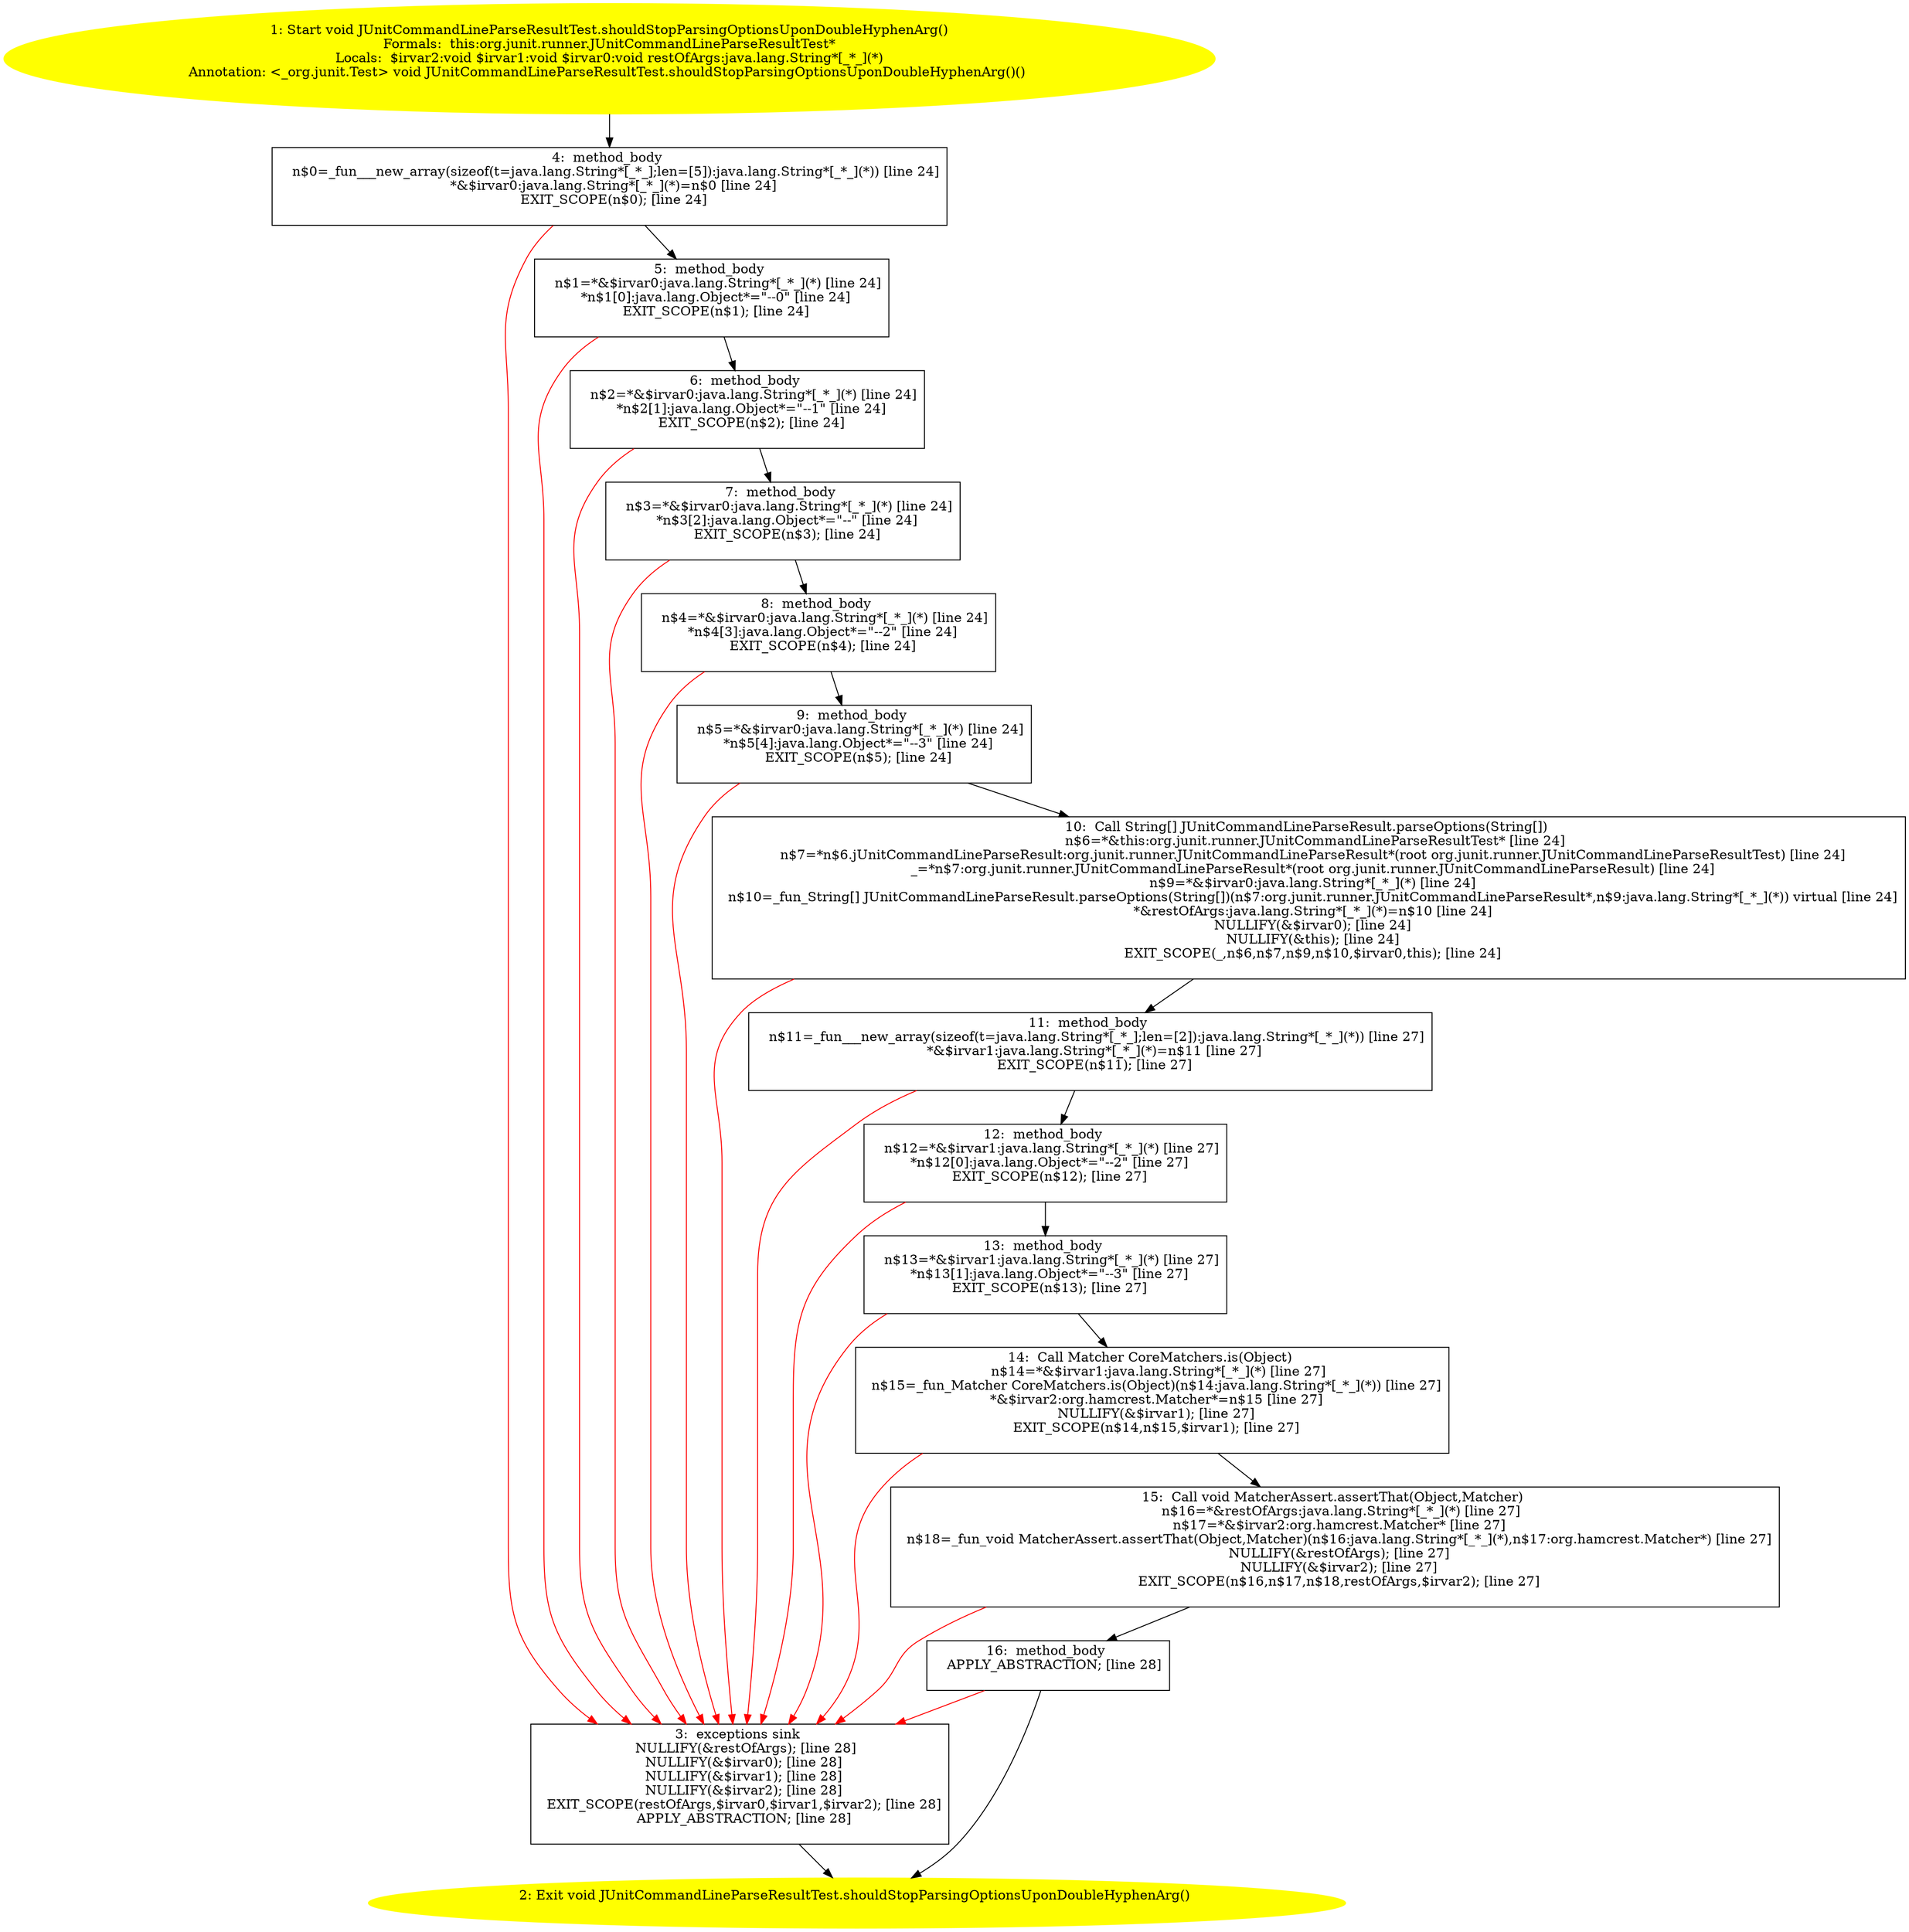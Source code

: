 /* @generated */
digraph cfg {
"org.junit.runner.JUnitCommandLineParseResultTest.shouldStopParsingOptionsUponDoubleHyphenArg():void.2596abbc65fc29c4ce240e69ef3ee186_1" [label="1: Start void JUnitCommandLineParseResultTest.shouldStopParsingOptionsUponDoubleHyphenArg()\nFormals:  this:org.junit.runner.JUnitCommandLineParseResultTest*\nLocals:  $irvar2:void $irvar1:void $irvar0:void restOfArgs:java.lang.String*[_*_](*)\nAnnotation: <_org.junit.Test> void JUnitCommandLineParseResultTest.shouldStopParsingOptionsUponDoubleHyphenArg()() \n  " color=yellow style=filled]
	

	 "org.junit.runner.JUnitCommandLineParseResultTest.shouldStopParsingOptionsUponDoubleHyphenArg():void.2596abbc65fc29c4ce240e69ef3ee186_1" -> "org.junit.runner.JUnitCommandLineParseResultTest.shouldStopParsingOptionsUponDoubleHyphenArg():void.2596abbc65fc29c4ce240e69ef3ee186_4" ;
"org.junit.runner.JUnitCommandLineParseResultTest.shouldStopParsingOptionsUponDoubleHyphenArg():void.2596abbc65fc29c4ce240e69ef3ee186_2" [label="2: Exit void JUnitCommandLineParseResultTest.shouldStopParsingOptionsUponDoubleHyphenArg() \n  " color=yellow style=filled]
	

"org.junit.runner.JUnitCommandLineParseResultTest.shouldStopParsingOptionsUponDoubleHyphenArg():void.2596abbc65fc29c4ce240e69ef3ee186_3" [label="3:  exceptions sink \n   NULLIFY(&restOfArgs); [line 28]\n  NULLIFY(&$irvar0); [line 28]\n  NULLIFY(&$irvar1); [line 28]\n  NULLIFY(&$irvar2); [line 28]\n  EXIT_SCOPE(restOfArgs,$irvar0,$irvar1,$irvar2); [line 28]\n  APPLY_ABSTRACTION; [line 28]\n " shape="box"]
	

	 "org.junit.runner.JUnitCommandLineParseResultTest.shouldStopParsingOptionsUponDoubleHyphenArg():void.2596abbc65fc29c4ce240e69ef3ee186_3" -> "org.junit.runner.JUnitCommandLineParseResultTest.shouldStopParsingOptionsUponDoubleHyphenArg():void.2596abbc65fc29c4ce240e69ef3ee186_2" ;
"org.junit.runner.JUnitCommandLineParseResultTest.shouldStopParsingOptionsUponDoubleHyphenArg():void.2596abbc65fc29c4ce240e69ef3ee186_4" [label="4:  method_body \n   n$0=_fun___new_array(sizeof(t=java.lang.String*[_*_];len=[5]):java.lang.String*[_*_](*)) [line 24]\n  *&$irvar0:java.lang.String*[_*_](*)=n$0 [line 24]\n  EXIT_SCOPE(n$0); [line 24]\n " shape="box"]
	

	 "org.junit.runner.JUnitCommandLineParseResultTest.shouldStopParsingOptionsUponDoubleHyphenArg():void.2596abbc65fc29c4ce240e69ef3ee186_4" -> "org.junit.runner.JUnitCommandLineParseResultTest.shouldStopParsingOptionsUponDoubleHyphenArg():void.2596abbc65fc29c4ce240e69ef3ee186_5" ;
	 "org.junit.runner.JUnitCommandLineParseResultTest.shouldStopParsingOptionsUponDoubleHyphenArg():void.2596abbc65fc29c4ce240e69ef3ee186_4" -> "org.junit.runner.JUnitCommandLineParseResultTest.shouldStopParsingOptionsUponDoubleHyphenArg():void.2596abbc65fc29c4ce240e69ef3ee186_3" [color="red" ];
"org.junit.runner.JUnitCommandLineParseResultTest.shouldStopParsingOptionsUponDoubleHyphenArg():void.2596abbc65fc29c4ce240e69ef3ee186_5" [label="5:  method_body \n   n$1=*&$irvar0:java.lang.String*[_*_](*) [line 24]\n  *n$1[0]:java.lang.Object*=\"--0\" [line 24]\n  EXIT_SCOPE(n$1); [line 24]\n " shape="box"]
	

	 "org.junit.runner.JUnitCommandLineParseResultTest.shouldStopParsingOptionsUponDoubleHyphenArg():void.2596abbc65fc29c4ce240e69ef3ee186_5" -> "org.junit.runner.JUnitCommandLineParseResultTest.shouldStopParsingOptionsUponDoubleHyphenArg():void.2596abbc65fc29c4ce240e69ef3ee186_6" ;
	 "org.junit.runner.JUnitCommandLineParseResultTest.shouldStopParsingOptionsUponDoubleHyphenArg():void.2596abbc65fc29c4ce240e69ef3ee186_5" -> "org.junit.runner.JUnitCommandLineParseResultTest.shouldStopParsingOptionsUponDoubleHyphenArg():void.2596abbc65fc29c4ce240e69ef3ee186_3" [color="red" ];
"org.junit.runner.JUnitCommandLineParseResultTest.shouldStopParsingOptionsUponDoubleHyphenArg():void.2596abbc65fc29c4ce240e69ef3ee186_6" [label="6:  method_body \n   n$2=*&$irvar0:java.lang.String*[_*_](*) [line 24]\n  *n$2[1]:java.lang.Object*=\"--1\" [line 24]\n  EXIT_SCOPE(n$2); [line 24]\n " shape="box"]
	

	 "org.junit.runner.JUnitCommandLineParseResultTest.shouldStopParsingOptionsUponDoubleHyphenArg():void.2596abbc65fc29c4ce240e69ef3ee186_6" -> "org.junit.runner.JUnitCommandLineParseResultTest.shouldStopParsingOptionsUponDoubleHyphenArg():void.2596abbc65fc29c4ce240e69ef3ee186_7" ;
	 "org.junit.runner.JUnitCommandLineParseResultTest.shouldStopParsingOptionsUponDoubleHyphenArg():void.2596abbc65fc29c4ce240e69ef3ee186_6" -> "org.junit.runner.JUnitCommandLineParseResultTest.shouldStopParsingOptionsUponDoubleHyphenArg():void.2596abbc65fc29c4ce240e69ef3ee186_3" [color="red" ];
"org.junit.runner.JUnitCommandLineParseResultTest.shouldStopParsingOptionsUponDoubleHyphenArg():void.2596abbc65fc29c4ce240e69ef3ee186_7" [label="7:  method_body \n   n$3=*&$irvar0:java.lang.String*[_*_](*) [line 24]\n  *n$3[2]:java.lang.Object*=\"--\" [line 24]\n  EXIT_SCOPE(n$3); [line 24]\n " shape="box"]
	

	 "org.junit.runner.JUnitCommandLineParseResultTest.shouldStopParsingOptionsUponDoubleHyphenArg():void.2596abbc65fc29c4ce240e69ef3ee186_7" -> "org.junit.runner.JUnitCommandLineParseResultTest.shouldStopParsingOptionsUponDoubleHyphenArg():void.2596abbc65fc29c4ce240e69ef3ee186_8" ;
	 "org.junit.runner.JUnitCommandLineParseResultTest.shouldStopParsingOptionsUponDoubleHyphenArg():void.2596abbc65fc29c4ce240e69ef3ee186_7" -> "org.junit.runner.JUnitCommandLineParseResultTest.shouldStopParsingOptionsUponDoubleHyphenArg():void.2596abbc65fc29c4ce240e69ef3ee186_3" [color="red" ];
"org.junit.runner.JUnitCommandLineParseResultTest.shouldStopParsingOptionsUponDoubleHyphenArg():void.2596abbc65fc29c4ce240e69ef3ee186_8" [label="8:  method_body \n   n$4=*&$irvar0:java.lang.String*[_*_](*) [line 24]\n  *n$4[3]:java.lang.Object*=\"--2\" [line 24]\n  EXIT_SCOPE(n$4); [line 24]\n " shape="box"]
	

	 "org.junit.runner.JUnitCommandLineParseResultTest.shouldStopParsingOptionsUponDoubleHyphenArg():void.2596abbc65fc29c4ce240e69ef3ee186_8" -> "org.junit.runner.JUnitCommandLineParseResultTest.shouldStopParsingOptionsUponDoubleHyphenArg():void.2596abbc65fc29c4ce240e69ef3ee186_9" ;
	 "org.junit.runner.JUnitCommandLineParseResultTest.shouldStopParsingOptionsUponDoubleHyphenArg():void.2596abbc65fc29c4ce240e69ef3ee186_8" -> "org.junit.runner.JUnitCommandLineParseResultTest.shouldStopParsingOptionsUponDoubleHyphenArg():void.2596abbc65fc29c4ce240e69ef3ee186_3" [color="red" ];
"org.junit.runner.JUnitCommandLineParseResultTest.shouldStopParsingOptionsUponDoubleHyphenArg():void.2596abbc65fc29c4ce240e69ef3ee186_9" [label="9:  method_body \n   n$5=*&$irvar0:java.lang.String*[_*_](*) [line 24]\n  *n$5[4]:java.lang.Object*=\"--3\" [line 24]\n  EXIT_SCOPE(n$5); [line 24]\n " shape="box"]
	

	 "org.junit.runner.JUnitCommandLineParseResultTest.shouldStopParsingOptionsUponDoubleHyphenArg():void.2596abbc65fc29c4ce240e69ef3ee186_9" -> "org.junit.runner.JUnitCommandLineParseResultTest.shouldStopParsingOptionsUponDoubleHyphenArg():void.2596abbc65fc29c4ce240e69ef3ee186_10" ;
	 "org.junit.runner.JUnitCommandLineParseResultTest.shouldStopParsingOptionsUponDoubleHyphenArg():void.2596abbc65fc29c4ce240e69ef3ee186_9" -> "org.junit.runner.JUnitCommandLineParseResultTest.shouldStopParsingOptionsUponDoubleHyphenArg():void.2596abbc65fc29c4ce240e69ef3ee186_3" [color="red" ];
"org.junit.runner.JUnitCommandLineParseResultTest.shouldStopParsingOptionsUponDoubleHyphenArg():void.2596abbc65fc29c4ce240e69ef3ee186_10" [label="10:  Call String[] JUnitCommandLineParseResult.parseOptions(String[]) \n   n$6=*&this:org.junit.runner.JUnitCommandLineParseResultTest* [line 24]\n  n$7=*n$6.jUnitCommandLineParseResult:org.junit.runner.JUnitCommandLineParseResult*(root org.junit.runner.JUnitCommandLineParseResultTest) [line 24]\n  _=*n$7:org.junit.runner.JUnitCommandLineParseResult*(root org.junit.runner.JUnitCommandLineParseResult) [line 24]\n  n$9=*&$irvar0:java.lang.String*[_*_](*) [line 24]\n  n$10=_fun_String[] JUnitCommandLineParseResult.parseOptions(String[])(n$7:org.junit.runner.JUnitCommandLineParseResult*,n$9:java.lang.String*[_*_](*)) virtual [line 24]\n  *&restOfArgs:java.lang.String*[_*_](*)=n$10 [line 24]\n  NULLIFY(&$irvar0); [line 24]\n  NULLIFY(&this); [line 24]\n  EXIT_SCOPE(_,n$6,n$7,n$9,n$10,$irvar0,this); [line 24]\n " shape="box"]
	

	 "org.junit.runner.JUnitCommandLineParseResultTest.shouldStopParsingOptionsUponDoubleHyphenArg():void.2596abbc65fc29c4ce240e69ef3ee186_10" -> "org.junit.runner.JUnitCommandLineParseResultTest.shouldStopParsingOptionsUponDoubleHyphenArg():void.2596abbc65fc29c4ce240e69ef3ee186_11" ;
	 "org.junit.runner.JUnitCommandLineParseResultTest.shouldStopParsingOptionsUponDoubleHyphenArg():void.2596abbc65fc29c4ce240e69ef3ee186_10" -> "org.junit.runner.JUnitCommandLineParseResultTest.shouldStopParsingOptionsUponDoubleHyphenArg():void.2596abbc65fc29c4ce240e69ef3ee186_3" [color="red" ];
"org.junit.runner.JUnitCommandLineParseResultTest.shouldStopParsingOptionsUponDoubleHyphenArg():void.2596abbc65fc29c4ce240e69ef3ee186_11" [label="11:  method_body \n   n$11=_fun___new_array(sizeof(t=java.lang.String*[_*_];len=[2]):java.lang.String*[_*_](*)) [line 27]\n  *&$irvar1:java.lang.String*[_*_](*)=n$11 [line 27]\n  EXIT_SCOPE(n$11); [line 27]\n " shape="box"]
	

	 "org.junit.runner.JUnitCommandLineParseResultTest.shouldStopParsingOptionsUponDoubleHyphenArg():void.2596abbc65fc29c4ce240e69ef3ee186_11" -> "org.junit.runner.JUnitCommandLineParseResultTest.shouldStopParsingOptionsUponDoubleHyphenArg():void.2596abbc65fc29c4ce240e69ef3ee186_12" ;
	 "org.junit.runner.JUnitCommandLineParseResultTest.shouldStopParsingOptionsUponDoubleHyphenArg():void.2596abbc65fc29c4ce240e69ef3ee186_11" -> "org.junit.runner.JUnitCommandLineParseResultTest.shouldStopParsingOptionsUponDoubleHyphenArg():void.2596abbc65fc29c4ce240e69ef3ee186_3" [color="red" ];
"org.junit.runner.JUnitCommandLineParseResultTest.shouldStopParsingOptionsUponDoubleHyphenArg():void.2596abbc65fc29c4ce240e69ef3ee186_12" [label="12:  method_body \n   n$12=*&$irvar1:java.lang.String*[_*_](*) [line 27]\n  *n$12[0]:java.lang.Object*=\"--2\" [line 27]\n  EXIT_SCOPE(n$12); [line 27]\n " shape="box"]
	

	 "org.junit.runner.JUnitCommandLineParseResultTest.shouldStopParsingOptionsUponDoubleHyphenArg():void.2596abbc65fc29c4ce240e69ef3ee186_12" -> "org.junit.runner.JUnitCommandLineParseResultTest.shouldStopParsingOptionsUponDoubleHyphenArg():void.2596abbc65fc29c4ce240e69ef3ee186_13" ;
	 "org.junit.runner.JUnitCommandLineParseResultTest.shouldStopParsingOptionsUponDoubleHyphenArg():void.2596abbc65fc29c4ce240e69ef3ee186_12" -> "org.junit.runner.JUnitCommandLineParseResultTest.shouldStopParsingOptionsUponDoubleHyphenArg():void.2596abbc65fc29c4ce240e69ef3ee186_3" [color="red" ];
"org.junit.runner.JUnitCommandLineParseResultTest.shouldStopParsingOptionsUponDoubleHyphenArg():void.2596abbc65fc29c4ce240e69ef3ee186_13" [label="13:  method_body \n   n$13=*&$irvar1:java.lang.String*[_*_](*) [line 27]\n  *n$13[1]:java.lang.Object*=\"--3\" [line 27]\n  EXIT_SCOPE(n$13); [line 27]\n " shape="box"]
	

	 "org.junit.runner.JUnitCommandLineParseResultTest.shouldStopParsingOptionsUponDoubleHyphenArg():void.2596abbc65fc29c4ce240e69ef3ee186_13" -> "org.junit.runner.JUnitCommandLineParseResultTest.shouldStopParsingOptionsUponDoubleHyphenArg():void.2596abbc65fc29c4ce240e69ef3ee186_14" ;
	 "org.junit.runner.JUnitCommandLineParseResultTest.shouldStopParsingOptionsUponDoubleHyphenArg():void.2596abbc65fc29c4ce240e69ef3ee186_13" -> "org.junit.runner.JUnitCommandLineParseResultTest.shouldStopParsingOptionsUponDoubleHyphenArg():void.2596abbc65fc29c4ce240e69ef3ee186_3" [color="red" ];
"org.junit.runner.JUnitCommandLineParseResultTest.shouldStopParsingOptionsUponDoubleHyphenArg():void.2596abbc65fc29c4ce240e69ef3ee186_14" [label="14:  Call Matcher CoreMatchers.is(Object) \n   n$14=*&$irvar1:java.lang.String*[_*_](*) [line 27]\n  n$15=_fun_Matcher CoreMatchers.is(Object)(n$14:java.lang.String*[_*_](*)) [line 27]\n  *&$irvar2:org.hamcrest.Matcher*=n$15 [line 27]\n  NULLIFY(&$irvar1); [line 27]\n  EXIT_SCOPE(n$14,n$15,$irvar1); [line 27]\n " shape="box"]
	

	 "org.junit.runner.JUnitCommandLineParseResultTest.shouldStopParsingOptionsUponDoubleHyphenArg():void.2596abbc65fc29c4ce240e69ef3ee186_14" -> "org.junit.runner.JUnitCommandLineParseResultTest.shouldStopParsingOptionsUponDoubleHyphenArg():void.2596abbc65fc29c4ce240e69ef3ee186_15" ;
	 "org.junit.runner.JUnitCommandLineParseResultTest.shouldStopParsingOptionsUponDoubleHyphenArg():void.2596abbc65fc29c4ce240e69ef3ee186_14" -> "org.junit.runner.JUnitCommandLineParseResultTest.shouldStopParsingOptionsUponDoubleHyphenArg():void.2596abbc65fc29c4ce240e69ef3ee186_3" [color="red" ];
"org.junit.runner.JUnitCommandLineParseResultTest.shouldStopParsingOptionsUponDoubleHyphenArg():void.2596abbc65fc29c4ce240e69ef3ee186_15" [label="15:  Call void MatcherAssert.assertThat(Object,Matcher) \n   n$16=*&restOfArgs:java.lang.String*[_*_](*) [line 27]\n  n$17=*&$irvar2:org.hamcrest.Matcher* [line 27]\n  n$18=_fun_void MatcherAssert.assertThat(Object,Matcher)(n$16:java.lang.String*[_*_](*),n$17:org.hamcrest.Matcher*) [line 27]\n  NULLIFY(&restOfArgs); [line 27]\n  NULLIFY(&$irvar2); [line 27]\n  EXIT_SCOPE(n$16,n$17,n$18,restOfArgs,$irvar2); [line 27]\n " shape="box"]
	

	 "org.junit.runner.JUnitCommandLineParseResultTest.shouldStopParsingOptionsUponDoubleHyphenArg():void.2596abbc65fc29c4ce240e69ef3ee186_15" -> "org.junit.runner.JUnitCommandLineParseResultTest.shouldStopParsingOptionsUponDoubleHyphenArg():void.2596abbc65fc29c4ce240e69ef3ee186_16" ;
	 "org.junit.runner.JUnitCommandLineParseResultTest.shouldStopParsingOptionsUponDoubleHyphenArg():void.2596abbc65fc29c4ce240e69ef3ee186_15" -> "org.junit.runner.JUnitCommandLineParseResultTest.shouldStopParsingOptionsUponDoubleHyphenArg():void.2596abbc65fc29c4ce240e69ef3ee186_3" [color="red" ];
"org.junit.runner.JUnitCommandLineParseResultTest.shouldStopParsingOptionsUponDoubleHyphenArg():void.2596abbc65fc29c4ce240e69ef3ee186_16" [label="16:  method_body \n   APPLY_ABSTRACTION; [line 28]\n " shape="box"]
	

	 "org.junit.runner.JUnitCommandLineParseResultTest.shouldStopParsingOptionsUponDoubleHyphenArg():void.2596abbc65fc29c4ce240e69ef3ee186_16" -> "org.junit.runner.JUnitCommandLineParseResultTest.shouldStopParsingOptionsUponDoubleHyphenArg():void.2596abbc65fc29c4ce240e69ef3ee186_2" ;
	 "org.junit.runner.JUnitCommandLineParseResultTest.shouldStopParsingOptionsUponDoubleHyphenArg():void.2596abbc65fc29c4ce240e69ef3ee186_16" -> "org.junit.runner.JUnitCommandLineParseResultTest.shouldStopParsingOptionsUponDoubleHyphenArg():void.2596abbc65fc29c4ce240e69ef3ee186_3" [color="red" ];
}

